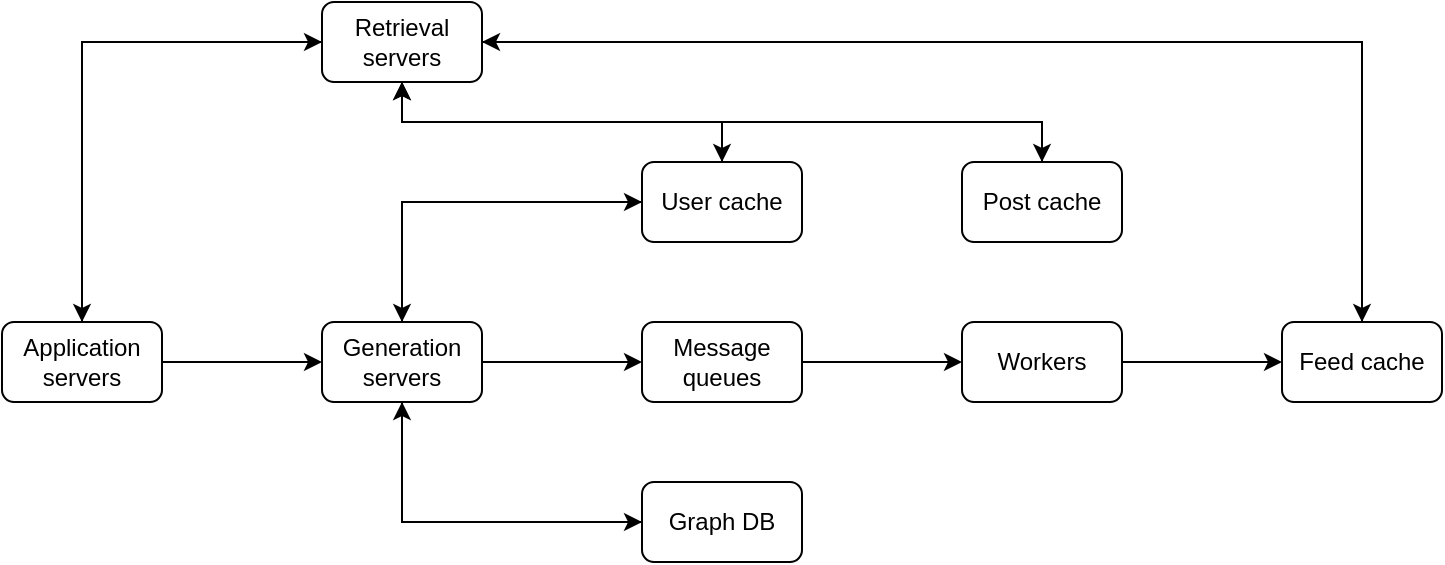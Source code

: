 <mxfile version="26.0.16">
  <diagram id="5XK8QlfNFUtluHXEVsSS" name="Page-1">
    <mxGraphModel dx="838" dy="593" grid="1" gridSize="10" guides="1" tooltips="1" connect="1" arrows="1" fold="1" page="1" pageScale="1" pageWidth="850" pageHeight="1100" math="0" shadow="0">
      <root>
        <mxCell id="0" />
        <mxCell id="1" parent="0" />
        <mxCell id="RdE4HFK_7hKqtBxa5ncr-1" style="edgeStyle=orthogonalEdgeStyle;rounded=0;orthogonalLoop=1;jettySize=auto;html=1;exitX=0.5;exitY=0;exitDx=0;exitDy=0;entryX=0;entryY=0.5;entryDx=0;entryDy=0;" edge="1" parent="1" source="zerk3sANQ7iGWGBt3IxB-1" target="DUOPbVyHPyaMngwrkr5z-2">
          <mxGeometry relative="1" as="geometry" />
        </mxCell>
        <mxCell id="RdE4HFK_7hKqtBxa5ncr-34" style="edgeStyle=orthogonalEdgeStyle;rounded=0;orthogonalLoop=1;jettySize=auto;html=1;exitX=1;exitY=0.5;exitDx=0;exitDy=0;" edge="1" parent="1" source="zerk3sANQ7iGWGBt3IxB-1" target="zerk3sANQ7iGWGBt3IxB-2">
          <mxGeometry relative="1" as="geometry" />
        </mxCell>
        <mxCell id="zerk3sANQ7iGWGBt3IxB-1" value="Application servers" style="rounded=1;whiteSpace=wrap;html=1;" parent="1" vertex="1">
          <mxGeometry x="40" y="160" width="80" height="40" as="geometry" />
        </mxCell>
        <mxCell id="ulg7wdCnO31NVUncXibf-1" style="edgeStyle=orthogonalEdgeStyle;rounded=0;orthogonalLoop=1;jettySize=auto;html=1;exitX=1;exitY=0.5;exitDx=0;exitDy=0;entryX=0;entryY=0.5;entryDx=0;entryDy=0;" parent="1" source="zerk3sANQ7iGWGBt3IxB-2" target="zerk3sANQ7iGWGBt3IxB-3" edge="1">
          <mxGeometry relative="1" as="geometry" />
        </mxCell>
        <mxCell id="RdE4HFK_7hKqtBxa5ncr-22" style="edgeStyle=orthogonalEdgeStyle;rounded=0;orthogonalLoop=1;jettySize=auto;html=1;exitX=0.5;exitY=0;exitDx=0;exitDy=0;entryX=0;entryY=0.5;entryDx=0;entryDy=0;" edge="1" parent="1" source="zerk3sANQ7iGWGBt3IxB-2" target="RdE4HFK_7hKqtBxa5ncr-5">
          <mxGeometry relative="1" as="geometry" />
        </mxCell>
        <mxCell id="RdE4HFK_7hKqtBxa5ncr-26" style="edgeStyle=orthogonalEdgeStyle;rounded=0;orthogonalLoop=1;jettySize=auto;html=1;exitX=0.5;exitY=1;exitDx=0;exitDy=0;entryX=0;entryY=0.5;entryDx=0;entryDy=0;" edge="1" parent="1" source="zerk3sANQ7iGWGBt3IxB-2" target="RdE4HFK_7hKqtBxa5ncr-13">
          <mxGeometry relative="1" as="geometry" />
        </mxCell>
        <mxCell id="zerk3sANQ7iGWGBt3IxB-2" value="Generation servers" style="rounded=1;whiteSpace=wrap;html=1;" parent="1" vertex="1">
          <mxGeometry x="200" y="160" width="80" height="40" as="geometry" />
        </mxCell>
        <mxCell id="zerk3sANQ7iGWGBt3IxB-30" style="edgeStyle=orthogonalEdgeStyle;rounded=0;orthogonalLoop=1;jettySize=auto;html=1;exitX=1;exitY=0.5;exitDx=0;exitDy=0;entryX=0;entryY=0.5;entryDx=0;entryDy=0;" parent="1" source="zerk3sANQ7iGWGBt3IxB-3" target="zerk3sANQ7iGWGBt3IxB-7" edge="1">
          <mxGeometry relative="1" as="geometry" />
        </mxCell>
        <mxCell id="zerk3sANQ7iGWGBt3IxB-3" value="Message queues" style="rounded=1;whiteSpace=wrap;html=1;" parent="1" vertex="1">
          <mxGeometry x="360" y="160" width="80" height="40" as="geometry" />
        </mxCell>
        <mxCell id="EuERgRADjMJ2CsPJKlqU-2" style="edgeStyle=orthogonalEdgeStyle;rounded=0;orthogonalLoop=1;jettySize=auto;html=1;exitX=1;exitY=0.5;exitDx=0;exitDy=0;entryX=0;entryY=0.5;entryDx=0;entryDy=0;" parent="1" source="zerk3sANQ7iGWGBt3IxB-7" target="zerk3sANQ7iGWGBt3IxB-15" edge="1">
          <mxGeometry relative="1" as="geometry" />
        </mxCell>
        <mxCell id="zerk3sANQ7iGWGBt3IxB-7" value="Workers" style="rounded=1;whiteSpace=wrap;html=1;" parent="1" vertex="1">
          <mxGeometry x="520" y="160" width="80" height="40" as="geometry" />
        </mxCell>
        <mxCell id="RdE4HFK_7hKqtBxa5ncr-25" style="edgeStyle=orthogonalEdgeStyle;rounded=0;orthogonalLoop=1;jettySize=auto;html=1;exitX=0.5;exitY=0;exitDx=0;exitDy=0;entryX=1;entryY=0.5;entryDx=0;entryDy=0;" edge="1" parent="1" source="zerk3sANQ7iGWGBt3IxB-15" target="DUOPbVyHPyaMngwrkr5z-2">
          <mxGeometry relative="1" as="geometry" />
        </mxCell>
        <mxCell id="zerk3sANQ7iGWGBt3IxB-15" value="Feed cache" style="rounded=1;whiteSpace=wrap;html=1;" parent="1" vertex="1">
          <mxGeometry x="680" y="160" width="80" height="40" as="geometry" />
        </mxCell>
        <mxCell id="RdE4HFK_7hKqtBxa5ncr-24" style="edgeStyle=orthogonalEdgeStyle;rounded=0;orthogonalLoop=1;jettySize=auto;html=1;exitX=1;exitY=0.5;exitDx=0;exitDy=0;" edge="1" parent="1" source="DUOPbVyHPyaMngwrkr5z-2" target="zerk3sANQ7iGWGBt3IxB-15">
          <mxGeometry relative="1" as="geometry" />
        </mxCell>
        <mxCell id="RdE4HFK_7hKqtBxa5ncr-28" style="edgeStyle=orthogonalEdgeStyle;rounded=0;orthogonalLoop=1;jettySize=auto;html=1;exitX=0;exitY=0.5;exitDx=0;exitDy=0;" edge="1" parent="1" source="DUOPbVyHPyaMngwrkr5z-2" target="zerk3sANQ7iGWGBt3IxB-1">
          <mxGeometry relative="1" as="geometry" />
        </mxCell>
        <mxCell id="RdE4HFK_7hKqtBxa5ncr-31" style="edgeStyle=orthogonalEdgeStyle;rounded=0;orthogonalLoop=1;jettySize=auto;html=1;exitX=0.5;exitY=1;exitDx=0;exitDy=0;entryX=0.5;entryY=0;entryDx=0;entryDy=0;" edge="1" parent="1" source="DUOPbVyHPyaMngwrkr5z-2" target="RdE4HFK_7hKqtBxa5ncr-5">
          <mxGeometry relative="1" as="geometry" />
        </mxCell>
        <mxCell id="RdE4HFK_7hKqtBxa5ncr-33" style="edgeStyle=orthogonalEdgeStyle;rounded=0;orthogonalLoop=1;jettySize=auto;html=1;exitX=0.5;exitY=1;exitDx=0;exitDy=0;entryX=0.5;entryY=0;entryDx=0;entryDy=0;" edge="1" parent="1" source="DUOPbVyHPyaMngwrkr5z-2" target="RdE4HFK_7hKqtBxa5ncr-3">
          <mxGeometry relative="1" as="geometry" />
        </mxCell>
        <mxCell id="DUOPbVyHPyaMngwrkr5z-2" value="Retrieval servers" style="rounded=1;whiteSpace=wrap;html=1;" parent="1" vertex="1">
          <mxGeometry x="200" width="80" height="40" as="geometry" />
        </mxCell>
        <mxCell id="RdE4HFK_7hKqtBxa5ncr-32" style="edgeStyle=orthogonalEdgeStyle;rounded=0;orthogonalLoop=1;jettySize=auto;html=1;exitX=0.5;exitY=0;exitDx=0;exitDy=0;entryX=0.5;entryY=1;entryDx=0;entryDy=0;" edge="1" parent="1" source="RdE4HFK_7hKqtBxa5ncr-3" target="DUOPbVyHPyaMngwrkr5z-2">
          <mxGeometry relative="1" as="geometry" />
        </mxCell>
        <mxCell id="RdE4HFK_7hKqtBxa5ncr-3" value="Post cache" style="rounded=1;whiteSpace=wrap;html=1;" vertex="1" parent="1">
          <mxGeometry x="520" y="80" width="80" height="40" as="geometry" />
        </mxCell>
        <mxCell id="RdE4HFK_7hKqtBxa5ncr-23" style="edgeStyle=orthogonalEdgeStyle;rounded=0;orthogonalLoop=1;jettySize=auto;html=1;exitX=0;exitY=0.5;exitDx=0;exitDy=0;entryX=0.5;entryY=0;entryDx=0;entryDy=0;" edge="1" parent="1" source="RdE4HFK_7hKqtBxa5ncr-5" target="zerk3sANQ7iGWGBt3IxB-2">
          <mxGeometry relative="1" as="geometry" />
        </mxCell>
        <mxCell id="RdE4HFK_7hKqtBxa5ncr-29" style="edgeStyle=orthogonalEdgeStyle;rounded=0;orthogonalLoop=1;jettySize=auto;html=1;exitX=0.5;exitY=0;exitDx=0;exitDy=0;" edge="1" parent="1" source="RdE4HFK_7hKqtBxa5ncr-5" target="DUOPbVyHPyaMngwrkr5z-2">
          <mxGeometry relative="1" as="geometry" />
        </mxCell>
        <mxCell id="RdE4HFK_7hKqtBxa5ncr-5" value="User cache" style="rounded=1;whiteSpace=wrap;html=1;" vertex="1" parent="1">
          <mxGeometry x="360" y="80" width="80" height="40" as="geometry" />
        </mxCell>
        <mxCell id="RdE4HFK_7hKqtBxa5ncr-27" style="edgeStyle=orthogonalEdgeStyle;rounded=0;orthogonalLoop=1;jettySize=auto;html=1;exitX=0;exitY=0.5;exitDx=0;exitDy=0;entryX=0.5;entryY=1;entryDx=0;entryDy=0;" edge="1" parent="1" source="RdE4HFK_7hKqtBxa5ncr-13" target="zerk3sANQ7iGWGBt3IxB-2">
          <mxGeometry relative="1" as="geometry" />
        </mxCell>
        <mxCell id="RdE4HFK_7hKqtBxa5ncr-13" value="Graph DB" style="rounded=1;whiteSpace=wrap;html=1;" vertex="1" parent="1">
          <mxGeometry x="360" y="240" width="80" height="40" as="geometry" />
        </mxCell>
      </root>
    </mxGraphModel>
  </diagram>
</mxfile>
